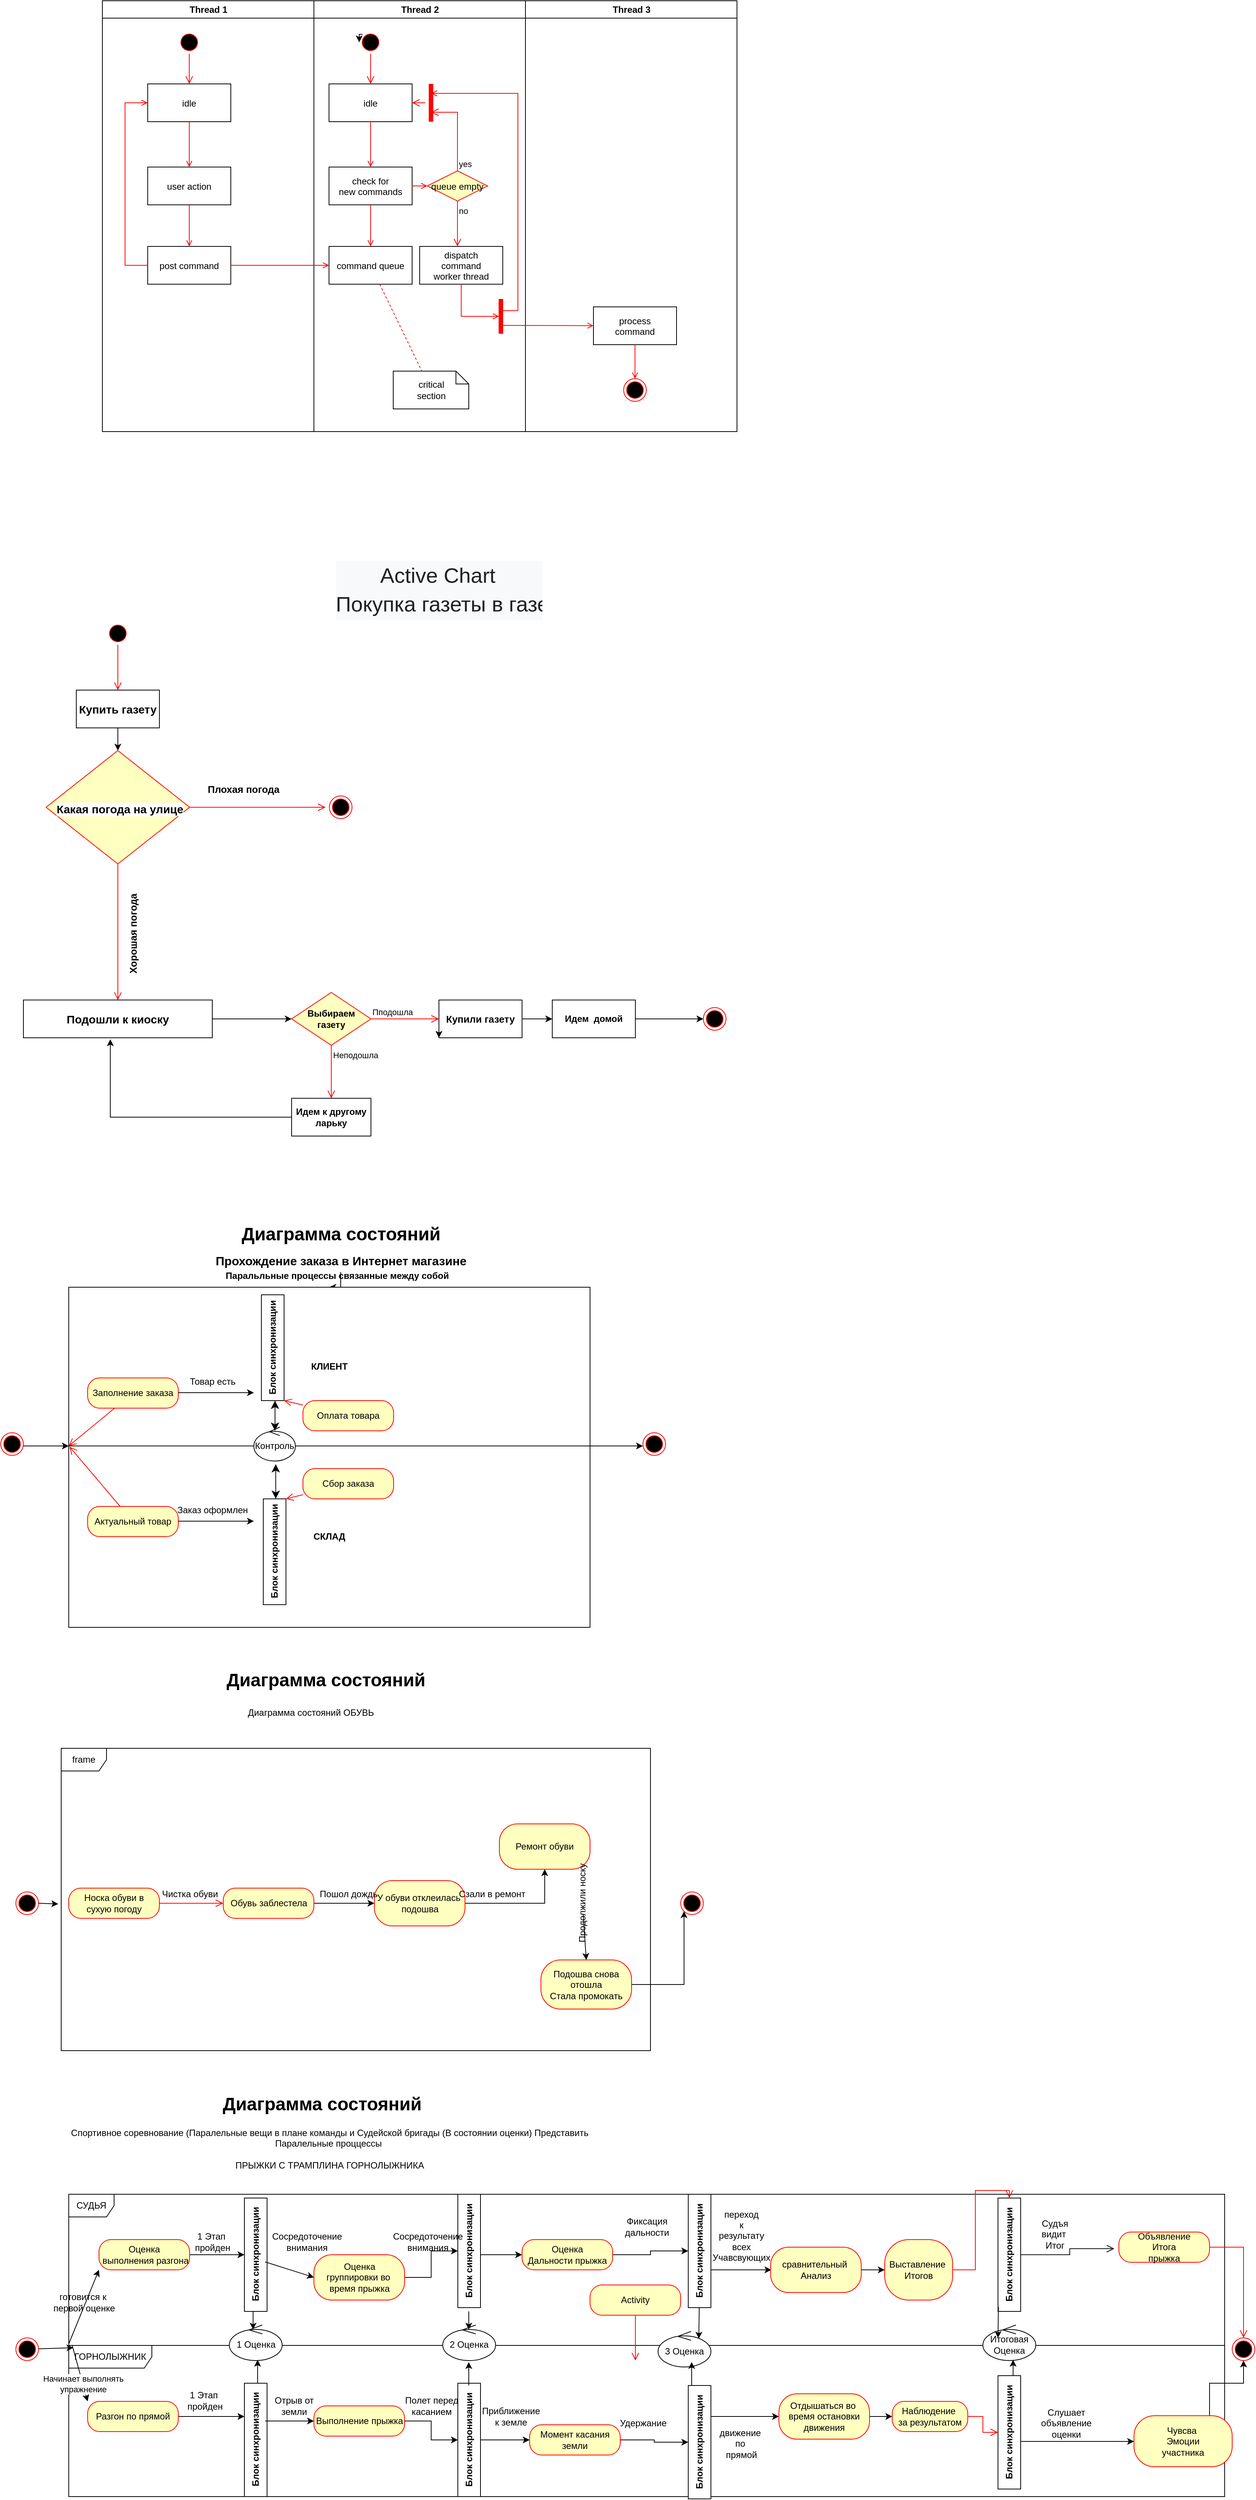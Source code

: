 <mxfile version="21.6.9" type="device">
  <diagram name="Page-1" id="e7e014a7-5840-1c2e-5031-d8a46d1fe8dd">
    <mxGraphModel dx="1434" dy="790" grid="1" gridSize="10" guides="1" tooltips="1" connect="1" arrows="1" fold="1" page="1" pageScale="1" pageWidth="1169" pageHeight="826" background="none" math="0" shadow="0">
      <root>
        <mxCell id="0" />
        <mxCell id="1" parent="0" />
        <mxCell id="2" value="Thread 1" style="swimlane;whiteSpace=wrap" parent="1" vertex="1">
          <mxGeometry x="164.5" y="128" width="280" height="570" as="geometry" />
        </mxCell>
        <mxCell id="5" value="" style="ellipse;shape=startState;fillColor=#000000;strokeColor=#ff0000;" parent="2" vertex="1">
          <mxGeometry x="100" y="40" width="30" height="30" as="geometry" />
        </mxCell>
        <mxCell id="6" value="" style="edgeStyle=elbowEdgeStyle;elbow=horizontal;verticalAlign=bottom;endArrow=open;endSize=8;strokeColor=#FF0000;endFill=1;rounded=0" parent="2" source="5" target="7" edge="1">
          <mxGeometry x="100" y="40" as="geometry">
            <mxPoint x="115" y="110" as="targetPoint" />
          </mxGeometry>
        </mxCell>
        <mxCell id="7" value="idle" style="" parent="2" vertex="1">
          <mxGeometry x="60" y="110" width="110" height="50" as="geometry" />
        </mxCell>
        <mxCell id="8" value="user action" style="" parent="2" vertex="1">
          <mxGeometry x="60" y="220" width="110" height="50" as="geometry" />
        </mxCell>
        <mxCell id="9" value="" style="endArrow=open;strokeColor=#FF0000;endFill=1;rounded=0" parent="2" source="7" target="8" edge="1">
          <mxGeometry relative="1" as="geometry" />
        </mxCell>
        <mxCell id="10" value="post command" style="" parent="2" vertex="1">
          <mxGeometry x="60" y="325" width="110" height="50" as="geometry" />
        </mxCell>
        <mxCell id="11" value="" style="endArrow=open;strokeColor=#FF0000;endFill=1;rounded=0" parent="2" source="8" target="10" edge="1">
          <mxGeometry relative="1" as="geometry" />
        </mxCell>
        <mxCell id="12" value="" style="edgeStyle=elbowEdgeStyle;elbow=horizontal;strokeColor=#FF0000;endArrow=open;endFill=1;rounded=0" parent="2" source="10" target="7" edge="1">
          <mxGeometry width="100" height="100" relative="1" as="geometry">
            <mxPoint x="160" y="290" as="sourcePoint" />
            <mxPoint x="260" y="190" as="targetPoint" />
            <Array as="points">
              <mxPoint x="30" y="250" />
            </Array>
          </mxGeometry>
        </mxCell>
        <mxCell id="3" value="Thread 2" style="swimlane;whiteSpace=wrap" parent="1" vertex="1">
          <mxGeometry x="444.5" y="128" width="280" height="570" as="geometry" />
        </mxCell>
        <mxCell id="13" value="" style="ellipse;shape=startState;fillColor=#000000;strokeColor=#ff0000;" parent="3" vertex="1">
          <mxGeometry x="60" y="40" width="30" height="30" as="geometry" />
        </mxCell>
        <mxCell id="14" value="" style="edgeStyle=elbowEdgeStyle;elbow=horizontal;verticalAlign=bottom;endArrow=open;endSize=8;strokeColor=#FF0000;endFill=1;rounded=0" parent="3" source="13" target="15" edge="1">
          <mxGeometry x="40" y="20" as="geometry">
            <mxPoint x="55" y="90" as="targetPoint" />
          </mxGeometry>
        </mxCell>
        <mxCell id="15" value="idle" style="" parent="3" vertex="1">
          <mxGeometry x="20" y="110" width="110" height="50" as="geometry" />
        </mxCell>
        <mxCell id="16" value="check for &#xa;new commands" style="" parent="3" vertex="1">
          <mxGeometry x="20" y="220" width="110" height="50" as="geometry" />
        </mxCell>
        <mxCell id="17" value="" style="endArrow=open;strokeColor=#FF0000;endFill=1;rounded=0" parent="3" source="15" target="16" edge="1">
          <mxGeometry relative="1" as="geometry" />
        </mxCell>
        <mxCell id="18" value="command queue" style="" parent="3" vertex="1">
          <mxGeometry x="20" y="325" width="110" height="50" as="geometry" />
        </mxCell>
        <mxCell id="19" value="" style="endArrow=open;strokeColor=#FF0000;endFill=1;rounded=0" parent="3" source="16" target="18" edge="1">
          <mxGeometry relative="1" as="geometry" />
        </mxCell>
        <mxCell id="21" value="queue empty" style="rhombus;fillColor=#ffffc0;strokeColor=#ff0000;" parent="3" vertex="1">
          <mxGeometry x="150" y="225" width="80" height="40" as="geometry" />
        </mxCell>
        <mxCell id="22" value="yes" style="edgeStyle=elbowEdgeStyle;elbow=horizontal;align=left;verticalAlign=bottom;endArrow=open;endSize=8;strokeColor=#FF0000;exitX=0.5;exitY=0;endFill=1;rounded=0;entryX=0.75;entryY=0.5;entryPerimeter=0" parent="3" source="21" target="25" edge="1">
          <mxGeometry x="-1" relative="1" as="geometry">
            <mxPoint x="160" y="150" as="targetPoint" />
            <Array as="points">
              <mxPoint x="190" y="180" />
            </Array>
          </mxGeometry>
        </mxCell>
        <mxCell id="23" value="no" style="edgeStyle=elbowEdgeStyle;elbow=horizontal;align=left;verticalAlign=top;endArrow=open;endSize=8;strokeColor=#FF0000;endFill=1;rounded=0" parent="3" source="21" target="30" edge="1">
          <mxGeometry x="-1" relative="1" as="geometry">
            <mxPoint x="190" y="305" as="targetPoint" />
          </mxGeometry>
        </mxCell>
        <mxCell id="24" value="" style="endArrow=open;strokeColor=#FF0000;endFill=1;rounded=0" parent="3" source="16" target="21" edge="1">
          <mxGeometry relative="1" as="geometry" />
        </mxCell>
        <mxCell id="25" value="" style="shape=line;strokeWidth=6;strokeColor=#ff0000;rotation=90" parent="3" vertex="1">
          <mxGeometry x="130" y="127.5" width="50" height="15" as="geometry" />
        </mxCell>
        <mxCell id="26" value="" style="edgeStyle=elbowEdgeStyle;elbow=horizontal;verticalAlign=bottom;endArrow=open;endSize=8;strokeColor=#FF0000;endFill=1;rounded=0" parent="3" source="25" target="15" edge="1">
          <mxGeometry x="130" y="90" as="geometry">
            <mxPoint x="230" y="140" as="targetPoint" />
          </mxGeometry>
        </mxCell>
        <mxCell id="30" value="dispatch&#xa;command&#xa;worker thread" style="" parent="3" vertex="1">
          <mxGeometry x="140" y="325" width="110" height="50" as="geometry" />
        </mxCell>
        <mxCell id="31" value="critical&#xa;section" style="shape=note;whiteSpace=wrap;size=17" parent="3" vertex="1">
          <mxGeometry x="105" y="490" width="100" height="50" as="geometry" />
        </mxCell>
        <mxCell id="32" value="" style="endArrow=none;strokeColor=#FF0000;endFill=0;rounded=0;dashed=1" parent="3" source="18" target="31" edge="1">
          <mxGeometry relative="1" as="geometry" />
        </mxCell>
        <mxCell id="34" value="" style="whiteSpace=wrap;strokeColor=#FF0000;fillColor=#FF0000" parent="3" vertex="1">
          <mxGeometry x="245" y="395" width="5" height="45" as="geometry" />
        </mxCell>
        <mxCell id="41" value="" style="edgeStyle=elbowEdgeStyle;elbow=horizontal;entryX=0;entryY=0.5;strokeColor=#FF0000;endArrow=open;endFill=1;rounded=0" parent="3" source="30" target="34" edge="1">
          <mxGeometry width="100" height="100" relative="1" as="geometry">
            <mxPoint x="60" y="480" as="sourcePoint" />
            <mxPoint x="160" y="380" as="targetPoint" />
            <Array as="points">
              <mxPoint x="195" y="400" />
            </Array>
          </mxGeometry>
        </mxCell>
        <mxCell id="8rR3oontzNPSZFbkgb1i-41" style="edgeStyle=orthogonalEdgeStyle;rounded=0;orthogonalLoop=1;jettySize=auto;html=1;exitX=0;exitY=0;exitDx=0;exitDy=0;entryX=0;entryY=0.5;entryDx=0;entryDy=0;" edge="1" parent="3" source="13" target="13">
          <mxGeometry relative="1" as="geometry" />
        </mxCell>
        <mxCell id="4" value="Thread 3" style="swimlane;whiteSpace=wrap" parent="1" vertex="1">
          <mxGeometry x="724.5" y="128" width="280" height="570" as="geometry" />
        </mxCell>
        <mxCell id="33" value="process&#xa;command" style="" parent="4" vertex="1">
          <mxGeometry x="90" y="405" width="110" height="50" as="geometry" />
        </mxCell>
        <mxCell id="35" value="" style="edgeStyle=elbowEdgeStyle;elbow=horizontal;strokeColor=#FF0000;endArrow=open;endFill=1;rounded=0;entryX=0.25;entryY=0.5;entryPerimeter=0" parent="4" target="25" edge="1">
          <mxGeometry width="100" height="100" relative="1" as="geometry">
            <mxPoint x="-30" y="410" as="sourcePoint" />
            <mxPoint x="-120" y="120" as="targetPoint" />
            <Array as="points">
              <mxPoint x="-10" y="135" />
            </Array>
          </mxGeometry>
        </mxCell>
        <mxCell id="37" value="" style="edgeStyle=none;strokeColor=#FF0000;endArrow=open;endFill=1;rounded=0" parent="4" target="33" edge="1">
          <mxGeometry width="100" height="100" relative="1" as="geometry">
            <mxPoint x="-30" y="429.5" as="sourcePoint" />
            <mxPoint x="90" y="429.5" as="targetPoint" />
          </mxGeometry>
        </mxCell>
        <mxCell id="38" value="" style="ellipse;shape=endState;fillColor=#000000;strokeColor=#ff0000" parent="4" vertex="1">
          <mxGeometry x="130" y="500" width="30" height="30" as="geometry" />
        </mxCell>
        <mxCell id="39" value="" style="endArrow=open;strokeColor=#FF0000;endFill=1;rounded=0" parent="4" source="33" target="38" edge="1">
          <mxGeometry relative="1" as="geometry" />
        </mxCell>
        <mxCell id="20" value="" style="endArrow=open;strokeColor=#FF0000;endFill=1;rounded=0" parent="1" source="10" target="18" edge="1">
          <mxGeometry relative="1" as="geometry" />
        </mxCell>
        <mxCell id="8rR3oontzNPSZFbkgb1i-44" value="&lt;br&gt;&lt;pre style=&quot;unicode-bidi: isolate; font-size: 28px; line-height: 36px; background-color: rgb(248, 249, 250); border: none; padding: 2px 0.14em 2px 0px; position: relative; margin: -2px 0px; resize: none; font-family: inherit; overflow: hidden; width: 270px; overflow-wrap: break-word; color: rgb(32, 33, 36); font-style: normal; font-variant-ligatures: normal; font-variant-caps: normal; font-weight: 400; letter-spacing: normal; orphans: 2; text-indent: 0px; text-transform: none; widows: 2; word-spacing: 0px; -webkit-text-stroke-width: 0px; text-decoration-thickness: initial; text-decoration-style: initial; text-decoration-color: initial;&quot; dir=&quot;ltr&quot; id=&quot;tw-target-text&quot; data-placeholder=&quot;Перевод&quot; class=&quot;tw-data-text tw-text-large tw-ta&quot;&gt;&lt;span lang=&quot;en&quot; class=&quot;Y2IQFc&quot;&gt;Active Chart&lt;/span&gt;&lt;/pre&gt;&lt;pre style=&quot;unicode-bidi: isolate; font-size: 28px; line-height: 36px; background-color: rgb(248, 249, 250); border: none; padding: 2px 0.14em 2px 0px; position: relative; margin: -2px 0px; resize: none; font-family: inherit; overflow: hidden; width: 270px; overflow-wrap: break-word; color: rgb(32, 33, 36); font-style: normal; font-variant-ligatures: normal; font-variant-caps: normal; font-weight: 400; letter-spacing: normal; orphans: 2; text-indent: 0px; text-transform: none; widows: 2; word-spacing: 0px; -webkit-text-stroke-width: 0px; text-decoration-thickness: initial; text-decoration-style: initial; text-decoration-color: initial;&quot; dir=&quot;ltr&quot; id=&quot;tw-target-text&quot; data-placeholder=&quot;Перевод&quot; class=&quot;tw-data-text tw-text-large tw-ta&quot;&gt;&lt;span lang=&quot;en&quot; class=&quot;Y2IQFc&quot;&gt;Покупка газеты в газетном киоске&lt;/span&gt;&lt;/pre&gt;" style="text;align=center;fontStyle=1;verticalAlign=middle;spacingLeft=3;spacingRight=3;strokeColor=none;rotatable=0;points=[[0,0.5],[1,0.5]];portConstraint=eastwest;html=1;" vertex="1" parent="1">
          <mxGeometry x="330" y="870" width="560" height="60" as="geometry" />
        </mxCell>
        <mxCell id="8rR3oontzNPSZFbkgb1i-59" value="" style="edgeStyle=orthogonalEdgeStyle;rounded=0;orthogonalLoop=1;jettySize=auto;html=1;" edge="1" parent="1" source="8rR3oontzNPSZFbkgb1i-49" target="8rR3oontzNPSZFbkgb1i-50">
          <mxGeometry relative="1" as="geometry" />
        </mxCell>
        <mxCell id="8rR3oontzNPSZFbkgb1i-49" value="Купить газету" style="html=1;whiteSpace=wrap;fontStyle=1;fontSize=15;" vertex="1" parent="1">
          <mxGeometry x="130" y="1040" width="110" height="50" as="geometry" />
        </mxCell>
        <mxCell id="8rR3oontzNPSZFbkgb1i-50" value="" style="rhombus;whiteSpace=wrap;html=1;fontColor=#000000;fillColor=#ffffc0;strokeColor=#ff0000;" vertex="1" parent="1">
          <mxGeometry x="90" y="1120" width="190" height="150" as="geometry" />
        </mxCell>
        <mxCell id="8rR3oontzNPSZFbkgb1i-51" value="Плохая погода" style="html=1;align=left;verticalAlign=bottom;endArrow=open;endSize=8;strokeColor=#ff0000;rounded=0;fontStyle=1;fontSize=13;" edge="1" source="8rR3oontzNPSZFbkgb1i-50" parent="1">
          <mxGeometry x="-0.754" y="13" relative="1" as="geometry">
            <mxPoint x="460" y="1195" as="targetPoint" />
            <mxPoint as="offset" />
          </mxGeometry>
        </mxCell>
        <mxCell id="8rR3oontzNPSZFbkgb1i-52" value="Хорошая погода" style="html=1;align=left;verticalAlign=top;endArrow=open;endSize=8;strokeColor=#ff0000;rounded=0;horizontal=0;fontStyle=1;fontSize=13;entryX=0.5;entryY=0;entryDx=0;entryDy=0;" edge="1" source="8rR3oontzNPSZFbkgb1i-50" parent="1" target="8rR3oontzNPSZFbkgb1i-62">
          <mxGeometry x="0.535" y="11" relative="1" as="geometry">
            <mxPoint x="190" y="1440" as="targetPoint" />
            <mxPoint as="offset" />
          </mxGeometry>
        </mxCell>
        <mxCell id="8rR3oontzNPSZFbkgb1i-53" value="Какая погода на улице" style="edgeLabel;html=1;align=left;verticalAlign=middle;resizable=0;points=[];fontStyle=1;fontSize=15;" vertex="1" connectable="0" parent="8rR3oontzNPSZFbkgb1i-52">
          <mxGeometry x="-1" y="-24" relative="1" as="geometry">
            <mxPoint x="-59" y="-73" as="offset" />
          </mxGeometry>
        </mxCell>
        <mxCell id="8rR3oontzNPSZFbkgb1i-57" value="" style="ellipse;html=1;shape=startState;fillColor=#000000;strokeColor=#ff0000;" vertex="1" parent="1">
          <mxGeometry x="170" y="950" width="30" height="30" as="geometry" />
        </mxCell>
        <mxCell id="8rR3oontzNPSZFbkgb1i-58" value="" style="edgeStyle=orthogonalEdgeStyle;html=1;verticalAlign=bottom;endArrow=open;endSize=8;strokeColor=#ff0000;rounded=0;" edge="1" source="8rR3oontzNPSZFbkgb1i-57" parent="1">
          <mxGeometry relative="1" as="geometry">
            <mxPoint x="185" y="1040" as="targetPoint" />
          </mxGeometry>
        </mxCell>
        <mxCell id="8rR3oontzNPSZFbkgb1i-61" value="" style="ellipse;html=1;shape=endState;fillColor=#000000;strokeColor=#ff0000;" vertex="1" parent="1">
          <mxGeometry x="465" y="1180" width="30" height="30" as="geometry" />
        </mxCell>
        <mxCell id="8rR3oontzNPSZFbkgb1i-66" value="" style="rounded=0;orthogonalLoop=1;jettySize=auto;html=1;" edge="1" parent="1" source="8rR3oontzNPSZFbkgb1i-62" target="8rR3oontzNPSZFbkgb1i-63">
          <mxGeometry relative="1" as="geometry" />
        </mxCell>
        <mxCell id="8rR3oontzNPSZFbkgb1i-62" value="Подошли к киоску" style="html=1;whiteSpace=wrap;fontStyle=1;fontSize=15;" vertex="1" parent="1">
          <mxGeometry x="60" y="1450" width="250" height="50" as="geometry" />
        </mxCell>
        <mxCell id="8rR3oontzNPSZFbkgb1i-63" value="Выбираем газету" style="rhombus;whiteSpace=wrap;html=1;fontColor=#000000;fillColor=#ffffc0;strokeColor=#ff0000;fontStyle=1" vertex="1" parent="1">
          <mxGeometry x="415" y="1440" width="105" height="70" as="geometry" />
        </mxCell>
        <mxCell id="8rR3oontzNPSZFbkgb1i-64" value="Пподошла" style="html=1;align=left;verticalAlign=bottom;endArrow=open;endSize=8;strokeColor=#ff0000;rounded=0;entryX=0;entryY=0.5;entryDx=0;entryDy=0;" edge="1" source="8rR3oontzNPSZFbkgb1i-63" parent="1" target="8rR3oontzNPSZFbkgb1i-68">
          <mxGeometry x="-1" relative="1" as="geometry">
            <mxPoint x="595" y="1480" as="targetPoint" />
          </mxGeometry>
        </mxCell>
        <mxCell id="8rR3oontzNPSZFbkgb1i-65" value="Неподошла" style="html=1;align=left;verticalAlign=top;endArrow=open;endSize=8;strokeColor=#ff0000;rounded=0;entryX=0.5;entryY=0;entryDx=0;entryDy=0;" edge="1" source="8rR3oontzNPSZFbkgb1i-63" parent="1" target="8rR3oontzNPSZFbkgb1i-67">
          <mxGeometry x="-1" relative="1" as="geometry">
            <mxPoint x="455" y="1560" as="targetPoint" />
          </mxGeometry>
        </mxCell>
        <mxCell id="8rR3oontzNPSZFbkgb1i-76" style="edgeStyle=orthogonalEdgeStyle;rounded=0;orthogonalLoop=1;jettySize=auto;html=1;entryX=0.46;entryY=1.04;entryDx=0;entryDy=0;entryPerimeter=0;" edge="1" parent="1" source="8rR3oontzNPSZFbkgb1i-67" target="8rR3oontzNPSZFbkgb1i-62">
          <mxGeometry relative="1" as="geometry" />
        </mxCell>
        <mxCell id="8rR3oontzNPSZFbkgb1i-67" value="Идем к другому ларьку" style="html=1;whiteSpace=wrap;fontStyle=1" vertex="1" parent="1">
          <mxGeometry x="415" y="1580" width="105" height="50" as="geometry" />
        </mxCell>
        <mxCell id="8rR3oontzNPSZFbkgb1i-72" style="edgeStyle=orthogonalEdgeStyle;rounded=0;orthogonalLoop=1;jettySize=auto;html=1;entryX=0;entryY=0.5;entryDx=0;entryDy=0;" edge="1" parent="1" source="8rR3oontzNPSZFbkgb1i-68" target="8rR3oontzNPSZFbkgb1i-71">
          <mxGeometry relative="1" as="geometry" />
        </mxCell>
        <mxCell id="8rR3oontzNPSZFbkgb1i-68" value="Купили газету" style="html=1;whiteSpace=wrap;fontStyle=1;fontSize=13;" vertex="1" parent="1">
          <mxGeometry x="610" y="1450" width="110" height="50" as="geometry" />
        </mxCell>
        <mxCell id="8rR3oontzNPSZFbkgb1i-70" style="edgeStyle=orthogonalEdgeStyle;rounded=0;orthogonalLoop=1;jettySize=auto;html=1;exitX=0;exitY=0.75;exitDx=0;exitDy=0;entryX=0;entryY=1;entryDx=0;entryDy=0;" edge="1" parent="1" source="8rR3oontzNPSZFbkgb1i-68" target="8rR3oontzNPSZFbkgb1i-68">
          <mxGeometry relative="1" as="geometry" />
        </mxCell>
        <mxCell id="8rR3oontzNPSZFbkgb1i-74" style="edgeStyle=orthogonalEdgeStyle;rounded=0;orthogonalLoop=1;jettySize=auto;html=1;entryX=0;entryY=0.5;entryDx=0;entryDy=0;" edge="1" parent="1" source="8rR3oontzNPSZFbkgb1i-71" target="8rR3oontzNPSZFbkgb1i-73">
          <mxGeometry relative="1" as="geometry" />
        </mxCell>
        <mxCell id="8rR3oontzNPSZFbkgb1i-71" value="Идем&amp;nbsp; домой" style="html=1;whiteSpace=wrap;fontStyle=1" vertex="1" parent="1">
          <mxGeometry x="760" y="1450" width="110" height="50" as="geometry" />
        </mxCell>
        <mxCell id="8rR3oontzNPSZFbkgb1i-73" value="" style="ellipse;html=1;shape=endState;fillColor=#000000;strokeColor=#ff0000;" vertex="1" parent="1">
          <mxGeometry x="960" y="1460" width="30" height="30" as="geometry" />
        </mxCell>
        <mxCell id="8rR3oontzNPSZFbkgb1i-75" value="Диаграмма состояний" style="text;html=1;align=center;verticalAlign=middle;resizable=0;points=[];autosize=1;strokeColor=none;fillColor=none;fontStyle=1;fontSize=24;" vertex="1" parent="1">
          <mxGeometry x="335" y="1740" width="290" height="40" as="geometry" />
        </mxCell>
        <mxCell id="8rR3oontzNPSZFbkgb1i-114" value="" style="edgeStyle=orthogonalEdgeStyle;rounded=0;orthogonalLoop=1;jettySize=auto;html=1;" edge="1" parent="1" source="8rR3oontzNPSZFbkgb1i-77" target="8rR3oontzNPSZFbkgb1i-87">
          <mxGeometry relative="1" as="geometry" />
        </mxCell>
        <mxCell id="8rR3oontzNPSZFbkgb1i-77" value="&lt;font style=&quot;font-size: 16px;&quot;&gt;Прохождение заказа в Интернет магазине&lt;/font&gt;" style="text;html=1;align=center;verticalAlign=middle;resizable=0;points=[];autosize=1;strokeColor=none;fillColor=none;fontStyle=1;fontSize=14;" vertex="1" parent="1">
          <mxGeometry x="300" y="1780" width="360" height="30" as="geometry" />
        </mxCell>
        <mxCell id="8rR3oontzNPSZFbkgb1i-87" value="КЛИЕНТ" style="html=1;whiteSpace=wrap;fontStyle=1" vertex="1" parent="1">
          <mxGeometry x="120" y="1830" width="690" height="210" as="geometry" />
        </mxCell>
        <mxCell id="8rR3oontzNPSZFbkgb1i-88" value="СКЛАД" style="html=1;whiteSpace=wrap;fontStyle=1" vertex="1" parent="1">
          <mxGeometry x="120" y="2040" width="690" height="240" as="geometry" />
        </mxCell>
        <mxCell id="8rR3oontzNPSZFbkgb1i-89" value="" style="ellipse;html=1;shape=endState;fillColor=#000000;strokeColor=#ff0000;" vertex="1" parent="1">
          <mxGeometry x="30" y="2022.5" width="30" height="30" as="geometry" />
        </mxCell>
        <mxCell id="8rR3oontzNPSZFbkgb1i-90" value="" style="ellipse;html=1;shape=endState;fillColor=#000000;strokeColor=#ff0000;" vertex="1" parent="1">
          <mxGeometry x="880" y="2022.5" width="30" height="30" as="geometry" />
        </mxCell>
        <mxCell id="8rR3oontzNPSZFbkgb1i-92" value="Заполнение заказа" style="rounded=1;whiteSpace=wrap;html=1;arcSize=40;fontColor=#000000;fillColor=#ffffc0;strokeColor=#ff0000;" vertex="1" parent="1">
          <mxGeometry x="145" y="1950" width="120" height="40" as="geometry" />
        </mxCell>
        <mxCell id="8rR3oontzNPSZFbkgb1i-93" value="" style="html=1;verticalAlign=bottom;endArrow=open;endSize=8;strokeColor=#ff0000;rounded=0;entryX=0;entryY=0;entryDx=0;entryDy=0;" edge="1" source="8rR3oontzNPSZFbkgb1i-92" parent="1" target="8rR3oontzNPSZFbkgb1i-88">
          <mxGeometry relative="1" as="geometry">
            <mxPoint x="205" y="2050" as="targetPoint" />
          </mxGeometry>
        </mxCell>
        <mxCell id="8rR3oontzNPSZFbkgb1i-96" value="Актуальный товар" style="rounded=1;whiteSpace=wrap;html=1;arcSize=40;fontColor=#000000;fillColor=#ffffc0;strokeColor=#ff0000;" vertex="1" parent="1">
          <mxGeometry x="145" y="2120" width="120" height="40" as="geometry" />
        </mxCell>
        <mxCell id="8rR3oontzNPSZFbkgb1i-97" value="" style="html=1;verticalAlign=bottom;endArrow=open;endSize=8;strokeColor=#ff0000;rounded=0;entryX=0.157;entryY=0.033;entryDx=0;entryDy=0;entryPerimeter=0;" edge="1" source="8rR3oontzNPSZFbkgb1i-96" parent="1">
          <mxGeometry relative="1" as="geometry">
            <mxPoint x="120.99" y="2040.99" as="targetPoint" />
          </mxGeometry>
        </mxCell>
        <mxCell id="8rR3oontzNPSZFbkgb1i-99" value="" style="edgeStyle=none;orthogonalLoop=1;jettySize=auto;html=1;rounded=0;" edge="1" parent="1">
          <mxGeometry width="100" relative="1" as="geometry">
            <mxPoint x="265" y="1969.5" as="sourcePoint" />
            <mxPoint x="365" y="1969.5" as="targetPoint" />
            <Array as="points" />
          </mxGeometry>
        </mxCell>
        <mxCell id="8rR3oontzNPSZFbkgb1i-100" value="" style="edgeStyle=none;orthogonalLoop=1;jettySize=auto;html=1;rounded=0;" edge="1" parent="1">
          <mxGeometry width="100" relative="1" as="geometry">
            <mxPoint x="265" y="2139.5" as="sourcePoint" />
            <mxPoint x="365" y="2139.5" as="targetPoint" />
            <Array as="points" />
          </mxGeometry>
        </mxCell>
        <mxCell id="8rR3oontzNPSZFbkgb1i-101" value="Блок синхронизации" style="html=1;points=[];perimeter=orthogonalPerimeter;outlineConnect=0;targetShapes=umlLifeline;portConstraint=eastwest;newEdgeStyle={&quot;edgeStyle&quot;:&quot;elbowEdgeStyle&quot;,&quot;elbow&quot;:&quot;vertical&quot;,&quot;curved&quot;:0,&quot;rounded&quot;:0};fontStyle=1;horizontal=0;" vertex="1" parent="1">
          <mxGeometry x="375" y="1840" width="30" height="140" as="geometry" />
        </mxCell>
        <mxCell id="8rR3oontzNPSZFbkgb1i-104" value="Блок синхронизации" style="html=1;points=[];perimeter=orthogonalPerimeter;outlineConnect=0;targetShapes=umlLifeline;portConstraint=eastwest;newEdgeStyle={&quot;edgeStyle&quot;:&quot;elbowEdgeStyle&quot;,&quot;elbow&quot;:&quot;vertical&quot;,&quot;curved&quot;:0,&quot;rounded&quot;:0};fontStyle=1;horizontal=0;" vertex="1" parent="1">
          <mxGeometry x="377.5" y="2110" width="30" height="140" as="geometry" />
        </mxCell>
        <mxCell id="8rR3oontzNPSZFbkgb1i-105" value="Оплата товара" style="rounded=1;whiteSpace=wrap;html=1;arcSize=40;fontColor=#000000;fillColor=#ffffc0;strokeColor=#ff0000;" vertex="1" parent="1">
          <mxGeometry x="430" y="1980" width="120" height="40" as="geometry" />
        </mxCell>
        <mxCell id="8rR3oontzNPSZFbkgb1i-106" value="" style="html=1;verticalAlign=bottom;endArrow=open;endSize=8;strokeColor=#ff0000;rounded=0;" edge="1" source="8rR3oontzNPSZFbkgb1i-105" parent="1" target="8rR3oontzNPSZFbkgb1i-101">
          <mxGeometry relative="1" as="geometry">
            <mxPoint x="490" y="2080" as="targetPoint" />
          </mxGeometry>
        </mxCell>
        <mxCell id="8rR3oontzNPSZFbkgb1i-107" value="Сбор заказа" style="rounded=1;whiteSpace=wrap;html=1;arcSize=40;fontColor=#000000;fillColor=#ffffc0;strokeColor=#ff0000;" vertex="1" parent="1">
          <mxGeometry x="430" y="2070" width="120" height="40" as="geometry" />
        </mxCell>
        <mxCell id="8rR3oontzNPSZFbkgb1i-108" value="" style="html=1;verticalAlign=bottom;endArrow=open;endSize=8;strokeColor=#ff0000;rounded=0;" edge="1" source="8rR3oontzNPSZFbkgb1i-107" parent="1" target="8rR3oontzNPSZFbkgb1i-104">
          <mxGeometry relative="1" as="geometry">
            <mxPoint x="490" y="2170" as="targetPoint" />
          </mxGeometry>
        </mxCell>
        <mxCell id="8rR3oontzNPSZFbkgb1i-109" value="Контроль" style="ellipse;shape=umlControl;whiteSpace=wrap;html=1;" vertex="1" parent="1">
          <mxGeometry x="365" y="2015" width="55" height="45" as="geometry" />
        </mxCell>
        <mxCell id="8rR3oontzNPSZFbkgb1i-111" value="" style="edgeStyle=none;orthogonalLoop=1;jettySize=auto;html=1;endArrow=classic;startArrow=classic;endSize=8;startSize=8;rounded=0;exitX=0.509;exitY=0.111;exitDx=0;exitDy=0;exitPerimeter=0;" edge="1" parent="1" source="8rR3oontzNPSZFbkgb1i-109" target="8rR3oontzNPSZFbkgb1i-101">
          <mxGeometry width="100" relative="1" as="geometry">
            <mxPoint x="330" y="1999.5" as="sourcePoint" />
            <mxPoint x="430" y="1999.5" as="targetPoint" />
            <Array as="points" />
          </mxGeometry>
        </mxCell>
        <mxCell id="8rR3oontzNPSZFbkgb1i-112" value="" style="orthogonalLoop=1;jettySize=auto;html=1;endArrow=classic;startArrow=classic;endSize=8;startSize=8;rounded=0;entryX=0.527;entryY=1.089;entryDx=0;entryDy=0;entryPerimeter=0;" edge="1" parent="1" source="8rR3oontzNPSZFbkgb1i-104" target="8rR3oontzNPSZFbkgb1i-109">
          <mxGeometry width="100" relative="1" as="geometry">
            <mxPoint x="403" y="2030" as="sourcePoint" />
            <mxPoint x="403" y="1990" as="targetPoint" />
          </mxGeometry>
        </mxCell>
        <mxCell id="8rR3oontzNPSZFbkgb1i-115" value="&lt;b&gt;Паральльные процессы связанные между собой&lt;/b&gt;" style="text;html=1;align=center;verticalAlign=middle;resizable=0;points=[];autosize=1;strokeColor=none;fillColor=none;" vertex="1" parent="1">
          <mxGeometry x="315" y="1800" width="320" height="30" as="geometry" />
        </mxCell>
        <mxCell id="8rR3oontzNPSZFbkgb1i-116" value="" style="edgeStyle=none;orthogonalLoop=1;jettySize=auto;html=1;rounded=0;" edge="1" parent="1">
          <mxGeometry width="100" relative="1" as="geometry">
            <mxPoint x="60" y="2040" as="sourcePoint" />
            <mxPoint x="120" y="2040" as="targetPoint" />
            <Array as="points" />
          </mxGeometry>
        </mxCell>
        <mxCell id="8rR3oontzNPSZFbkgb1i-117" value="" style="edgeStyle=none;orthogonalLoop=1;jettySize=auto;html=1;rounded=0;" edge="1" parent="1">
          <mxGeometry width="100" relative="1" as="geometry">
            <mxPoint x="785" y="2040" as="sourcePoint" />
            <mxPoint x="880" y="2040" as="targetPoint" />
            <Array as="points" />
          </mxGeometry>
        </mxCell>
        <mxCell id="8rR3oontzNPSZFbkgb1i-118" value="Товар есть" style="text;html=1;align=center;verticalAlign=middle;resizable=0;points=[];autosize=1;strokeColor=none;fillColor=none;" vertex="1" parent="1">
          <mxGeometry x="270" y="1940" width="80" height="30" as="geometry" />
        </mxCell>
        <mxCell id="8rR3oontzNPSZFbkgb1i-119" value="Заказ оформлен" style="text;html=1;align=center;verticalAlign=middle;resizable=0;points=[];autosize=1;strokeColor=none;fillColor=none;" vertex="1" parent="1">
          <mxGeometry x="250" y="2110" width="120" height="30" as="geometry" />
        </mxCell>
        <mxCell id="8rR3oontzNPSZFbkgb1i-121" value="Диаграмма состояний" style="text;html=1;align=center;verticalAlign=middle;resizable=0;points=[];autosize=1;strokeColor=none;fillColor=none;fontStyle=1;fontSize=24;" vertex="1" parent="1">
          <mxGeometry x="310" y="2891" width="290" height="40" as="geometry" />
        </mxCell>
        <mxCell id="8rR3oontzNPSZFbkgb1i-129" value="frame" style="shape=umlFrame;whiteSpace=wrap;html=1;pointerEvents=0;" vertex="1" parent="1">
          <mxGeometry x="110" y="2440" width="780" height="400" as="geometry" />
        </mxCell>
        <mxCell id="8rR3oontzNPSZFbkgb1i-130" value="Спортивное соревнование (Паралельные вещи в плане команды и Судейской бригады (В состоянии оценки) Представить&lt;br&gt;Паралельные проццессы&amp;nbsp;&lt;br&gt;&lt;br&gt;ПРЫЖКИ С ТРАМПЛИНА ГОРНОЛЫЖНИКА" style="text;html=1;align=center;verticalAlign=middle;resizable=0;points=[];autosize=1;strokeColor=none;fillColor=none;" vertex="1" parent="1">
          <mxGeometry x="110" y="2935" width="710" height="70" as="geometry" />
        </mxCell>
        <mxCell id="8rR3oontzNPSZFbkgb1i-131" value="Диаграмма состояний" style="text;html=1;align=center;verticalAlign=middle;resizable=0;points=[];autosize=1;strokeColor=none;fillColor=none;fontStyle=1;fontSize=24;" vertex="1" parent="1">
          <mxGeometry x="315" y="2330" width="290" height="40" as="geometry" />
        </mxCell>
        <mxCell id="8rR3oontzNPSZFbkgb1i-132" value="Диаграмма состояний ОБУВЬ" style="text;html=1;align=center;verticalAlign=middle;resizable=0;points=[];autosize=1;strokeColor=none;fillColor=none;" vertex="1" parent="1">
          <mxGeometry x="345" y="2378" width="190" height="30" as="geometry" />
        </mxCell>
        <mxCell id="8rR3oontzNPSZFbkgb1i-133" value="" style="ellipse;html=1;shape=endState;fillColor=#000000;strokeColor=#ff0000;" vertex="1" parent="1">
          <mxGeometry x="50" y="2630" width="30" height="30" as="geometry" />
        </mxCell>
        <mxCell id="8rR3oontzNPSZFbkgb1i-134" value="" style="ellipse;html=1;shape=endState;fillColor=#000000;strokeColor=#ff0000;" vertex="1" parent="1">
          <mxGeometry x="930" y="2630" width="30" height="30" as="geometry" />
        </mxCell>
        <mxCell id="8rR3oontzNPSZFbkgb1i-135" value="" style="orthogonalLoop=1;jettySize=auto;html=1;rounded=0;exitX=1;exitY=0.5;exitDx=0;exitDy=0;entryX=-0.005;entryY=0.515;entryDx=0;entryDy=0;entryPerimeter=0;" edge="1" parent="1" source="8rR3oontzNPSZFbkgb1i-133" target="8rR3oontzNPSZFbkgb1i-129">
          <mxGeometry width="100" relative="1" as="geometry">
            <mxPoint x="40" y="2700" as="sourcePoint" />
            <mxPoint x="140" y="2700" as="targetPoint" />
          </mxGeometry>
        </mxCell>
        <mxCell id="8rR3oontzNPSZFbkgb1i-142" value="" style="edgeStyle=orthogonalEdgeStyle;rounded=0;orthogonalLoop=1;jettySize=auto;html=1;" edge="1" parent="1" source="8rR3oontzNPSZFbkgb1i-136" target="8rR3oontzNPSZFbkgb1i-141">
          <mxGeometry relative="1" as="geometry" />
        </mxCell>
        <mxCell id="8rR3oontzNPSZFbkgb1i-136" value="Обувь заблестела" style="rounded=1;whiteSpace=wrap;html=1;arcSize=40;fontColor=#000000;fillColor=#ffffc0;strokeColor=#ff0000;" vertex="1" parent="1">
          <mxGeometry x="324.5" y="2625" width="120" height="40" as="geometry" />
        </mxCell>
        <mxCell id="8rR3oontzNPSZFbkgb1i-138" value="Носка обуви в&lt;br&gt;сухую погоду" style="rounded=1;whiteSpace=wrap;html=1;arcSize=40;fontColor=#000000;fillColor=#ffffc0;strokeColor=#ff0000;" vertex="1" parent="1">
          <mxGeometry x="120" y="2625" width="120" height="40" as="geometry" />
        </mxCell>
        <mxCell id="8rR3oontzNPSZFbkgb1i-139" value="" style="edgeStyle=orthogonalEdgeStyle;html=1;verticalAlign=bottom;endArrow=open;endSize=8;strokeColor=#ff0000;rounded=0;exitX=1;exitY=0.5;exitDx=0;exitDy=0;entryX=0;entryY=0.5;entryDx=0;entryDy=0;" edge="1" source="8rR3oontzNPSZFbkgb1i-138" parent="1" target="8rR3oontzNPSZFbkgb1i-136">
          <mxGeometry relative="1" as="geometry">
            <mxPoint x="180" y="2725" as="targetPoint" />
          </mxGeometry>
        </mxCell>
        <mxCell id="8rR3oontzNPSZFbkgb1i-140" value="Чистка обуви" style="text;html=1;align=center;verticalAlign=middle;resizable=0;points=[];autosize=1;strokeColor=none;fillColor=none;" vertex="1" parent="1">
          <mxGeometry x="230" y="2618" width="100" height="30" as="geometry" />
        </mxCell>
        <mxCell id="8rR3oontzNPSZFbkgb1i-144" value="" style="edgeStyle=orthogonalEdgeStyle;rounded=0;orthogonalLoop=1;jettySize=auto;html=1;" edge="1" parent="1" source="8rR3oontzNPSZFbkgb1i-141" target="8rR3oontzNPSZFbkgb1i-143">
          <mxGeometry relative="1" as="geometry" />
        </mxCell>
        <mxCell id="8rR3oontzNPSZFbkgb1i-141" value="У обуви отклеилась&amp;nbsp;&lt;br&gt;подошва" style="whiteSpace=wrap;html=1;fillColor=#ffffc0;strokeColor=#ff0000;fontColor=#000000;rounded=1;arcSize=40;" vertex="1" parent="1">
          <mxGeometry x="524.5" y="2615" width="120" height="60" as="geometry" />
        </mxCell>
        <mxCell id="8rR3oontzNPSZFbkgb1i-143" value="Ремонт обуви" style="whiteSpace=wrap;html=1;fillColor=#ffffc0;strokeColor=#ff0000;fontColor=#000000;rounded=1;arcSize=40;" vertex="1" parent="1">
          <mxGeometry x="690" y="2540" width="120" height="60" as="geometry" />
        </mxCell>
        <mxCell id="8rR3oontzNPSZFbkgb1i-145" value="Сзали в ремонт" style="text;html=1;align=center;verticalAlign=middle;resizable=0;points=[];autosize=1;strokeColor=none;fillColor=none;" vertex="1" parent="1">
          <mxGeometry x="625" y="2618" width="110" height="30" as="geometry" />
        </mxCell>
        <mxCell id="8rR3oontzNPSZFbkgb1i-146" value="Пошол дождь" style="text;html=1;align=center;verticalAlign=middle;resizable=0;points=[];autosize=1;strokeColor=none;fillColor=none;" vertex="1" parent="1">
          <mxGeometry x="440" y="2618" width="100" height="30" as="geometry" />
        </mxCell>
        <mxCell id="8rR3oontzNPSZFbkgb1i-153" style="edgeStyle=orthogonalEdgeStyle;rounded=0;orthogonalLoop=1;jettySize=auto;html=1;entryX=0;entryY=1;entryDx=0;entryDy=0;" edge="1" parent="1" source="8rR3oontzNPSZFbkgb1i-148" target="8rR3oontzNPSZFbkgb1i-134">
          <mxGeometry relative="1" as="geometry" />
        </mxCell>
        <mxCell id="8rR3oontzNPSZFbkgb1i-148" value="Подошва снова&lt;br&gt;отошла&lt;br&gt;Стала промокать" style="rounded=1;whiteSpace=wrap;html=1;arcSize=40;fontColor=#000000;fillColor=#ffffc0;strokeColor=#ff0000;" vertex="1" parent="1">
          <mxGeometry x="745" y="2720" width="120" height="65" as="geometry" />
        </mxCell>
        <mxCell id="8rR3oontzNPSZFbkgb1i-158" style="rounded=0;orthogonalLoop=1;jettySize=auto;html=1;entryX=0.5;entryY=0;entryDx=0;entryDy=0;" edge="1" parent="1" source="8rR3oontzNPSZFbkgb1i-154" target="8rR3oontzNPSZFbkgb1i-148">
          <mxGeometry relative="1" as="geometry" />
        </mxCell>
        <mxCell id="8rR3oontzNPSZFbkgb1i-154" value="Продолжили носку" style="text;html=1;align=center;verticalAlign=middle;resizable=0;points=[];autosize=1;strokeColor=none;fillColor=none;horizontal=0;" vertex="1" parent="1">
          <mxGeometry x="735" y="2630" width="130" height="30" as="geometry" />
        </mxCell>
        <mxCell id="8rR3oontzNPSZFbkgb1i-159" value="СУДЬЯ" style="shape=umlFrame;whiteSpace=wrap;html=1;pointerEvents=0;" vertex="1" parent="1">
          <mxGeometry x="120" y="3030" width="1530" height="200" as="geometry" />
        </mxCell>
        <mxCell id="8rR3oontzNPSZFbkgb1i-160" value="ГОРНОЛЫЖНИК" style="shape=umlFrame;whiteSpace=wrap;html=1;pointerEvents=0;width=110;height=30;" vertex="1" parent="1">
          <mxGeometry x="120" y="3230" width="1530" height="200" as="geometry" />
        </mxCell>
        <mxCell id="8rR3oontzNPSZFbkgb1i-163" style="rounded=0;orthogonalLoop=1;jettySize=auto;html=1;entryX=0.004;entryY=0.015;entryDx=0;entryDy=0;entryPerimeter=0;" edge="1" parent="1" source="8rR3oontzNPSZFbkgb1i-161" target="8rR3oontzNPSZFbkgb1i-160">
          <mxGeometry relative="1" as="geometry" />
        </mxCell>
        <mxCell id="8rR3oontzNPSZFbkgb1i-161" value="" style="ellipse;html=1;shape=endState;fillColor=#000000;strokeColor=#ff0000;" vertex="1" parent="1">
          <mxGeometry x="50" y="3220" width="30" height="30" as="geometry" />
        </mxCell>
        <mxCell id="8rR3oontzNPSZFbkgb1i-162" value="" style="ellipse;html=1;shape=endState;fillColor=#000000;strokeColor=#ff0000;" vertex="1" parent="1">
          <mxGeometry x="1660" y="3220" width="30" height="30" as="geometry" />
        </mxCell>
        <mxCell id="8rR3oontzNPSZFbkgb1i-179" style="rounded=0;orthogonalLoop=1;jettySize=auto;html=1;" edge="1" parent="1" source="8rR3oontzNPSZFbkgb1i-164" target="8rR3oontzNPSZFbkgb1i-176">
          <mxGeometry relative="1" as="geometry" />
        </mxCell>
        <mxCell id="8rR3oontzNPSZFbkgb1i-164" value="Разгон по прямой" style="rounded=1;whiteSpace=wrap;html=1;arcSize=40;fontColor=#000000;fillColor=#ffffc0;strokeColor=#ff0000;" vertex="1" parent="1">
          <mxGeometry x="145" y="3304" width="120" height="40" as="geometry" />
        </mxCell>
        <mxCell id="8rR3oontzNPSZFbkgb1i-180" value="" style="rounded=0;orthogonalLoop=1;jettySize=auto;html=1;" edge="1" parent="1" source="8rR3oontzNPSZFbkgb1i-166" target="8rR3oontzNPSZFbkgb1i-174">
          <mxGeometry relative="1" as="geometry" />
        </mxCell>
        <mxCell id="8rR3oontzNPSZFbkgb1i-166" value="Оценка&lt;br&gt;&amp;nbsp;выполнения разгона" style="rounded=1;whiteSpace=wrap;html=1;arcSize=40;fontColor=#000000;fillColor=#ffffc0;strokeColor=#ff0000;" vertex="1" parent="1">
          <mxGeometry x="160" y="3090" width="120" height="40" as="geometry" />
        </mxCell>
        <mxCell id="8rR3oontzNPSZFbkgb1i-168" value="" style="edgeStyle=none;orthogonalLoop=1;jettySize=auto;html=1;rounded=0;exitX=0;exitY=-0.01;exitDx=0;exitDy=0;exitPerimeter=0;entryX=0;entryY=1;entryDx=0;entryDy=0;" edge="1" parent="1" source="8rR3oontzNPSZFbkgb1i-160" target="8rR3oontzNPSZFbkgb1i-166">
          <mxGeometry width="100" relative="1" as="geometry">
            <mxPoint x="290" y="3160" as="sourcePoint" />
            <mxPoint x="390" y="3160" as="targetPoint" />
            <Array as="points" />
          </mxGeometry>
        </mxCell>
        <mxCell id="8rR3oontzNPSZFbkgb1i-169" value="" style="edgeStyle=none;orthogonalLoop=1;jettySize=auto;html=1;rounded=0;exitX=0.003;exitY=1;exitDx=0;exitDy=0;exitPerimeter=0;entryX=0;entryY=0;entryDx=0;entryDy=0;" edge="1" parent="1" source="8rR3oontzNPSZFbkgb1i-159" target="8rR3oontzNPSZFbkgb1i-164">
          <mxGeometry width="100" relative="1" as="geometry">
            <mxPoint x="130" y="3238" as="sourcePoint" />
            <mxPoint x="170" y="3140" as="targetPoint" />
            <Array as="points" />
          </mxGeometry>
        </mxCell>
        <mxCell id="8rR3oontzNPSZFbkgb1i-173" value="Начинает выполнять&lt;br&gt;упражнение" style="edgeLabel;html=1;align=center;verticalAlign=middle;resizable=0;points=[];" vertex="1" connectable="0" parent="8rR3oontzNPSZFbkgb1i-169">
          <mxGeometry x="0.379" relative="1" as="geometry">
            <mxPoint as="offset" />
          </mxGeometry>
        </mxCell>
        <mxCell id="8rR3oontzNPSZFbkgb1i-172" value="готовится к&amp;nbsp;&lt;br&gt;первой оценке" style="text;html=1;align=center;verticalAlign=middle;resizable=0;points=[];autosize=1;strokeColor=none;fillColor=none;" vertex="1" parent="1">
          <mxGeometry x="85" y="3153" width="110" height="40" as="geometry" />
        </mxCell>
        <mxCell id="8rR3oontzNPSZFbkgb1i-174" value="Блок синхронизации" style="html=1;points=[];perimeter=orthogonalPerimeter;outlineConnect=0;targetShapes=umlLifeline;portConstraint=eastwest;newEdgeStyle={&quot;edgeStyle&quot;:&quot;elbowEdgeStyle&quot;,&quot;elbow&quot;:&quot;vertical&quot;,&quot;curved&quot;:0,&quot;rounded&quot;:0};horizontal=0;fontStyle=1" vertex="1" parent="1">
          <mxGeometry x="352.5" y="3035" width="30" height="150" as="geometry" />
        </mxCell>
        <mxCell id="8rR3oontzNPSZFbkgb1i-176" value="Блок синхронизации" style="html=1;points=[];perimeter=orthogonalPerimeter;outlineConnect=0;targetShapes=umlLifeline;portConstraint=eastwest;newEdgeStyle={&quot;edgeStyle&quot;:&quot;elbowEdgeStyle&quot;,&quot;elbow&quot;:&quot;vertical&quot;,&quot;curved&quot;:0,&quot;rounded&quot;:0};horizontal=0;fontStyle=1" vertex="1" parent="1">
          <mxGeometry x="352.5" y="3280" width="30" height="150" as="geometry" />
        </mxCell>
        <mxCell id="8rR3oontzNPSZFbkgb1i-181" value="1 Этап&amp;nbsp;&lt;br&gt;пройден" style="text;html=1;align=center;verticalAlign=middle;resizable=0;points=[];autosize=1;strokeColor=none;fillColor=none;" vertex="1" parent="1">
          <mxGeometry x="275" y="3073" width="70" height="40" as="geometry" />
        </mxCell>
        <mxCell id="8rR3oontzNPSZFbkgb1i-182" value="1 Этап&amp;nbsp;&lt;br style=&quot;border-color: var(--border-color);&quot;&gt;пройден" style="text;html=1;align=center;verticalAlign=middle;resizable=0;points=[];autosize=1;strokeColor=none;fillColor=none;" vertex="1" parent="1">
          <mxGeometry x="265" y="3283" width="70" height="40" as="geometry" />
        </mxCell>
        <mxCell id="8rR3oontzNPSZFbkgb1i-184" value="" style="edgeStyle=none;orthogonalLoop=1;jettySize=auto;html=1;rounded=0;entryX=0.636;entryY=0.978;entryDx=0;entryDy=0;entryPerimeter=0;" edge="1" parent="1" source="8rR3oontzNPSZFbkgb1i-176">
          <mxGeometry width="100" relative="1" as="geometry">
            <mxPoint x="380" y="3260" as="sourcePoint" />
            <mxPoint x="369.98" y="3249.01" as="targetPoint" />
            <Array as="points" />
          </mxGeometry>
        </mxCell>
        <mxCell id="8rR3oontzNPSZFbkgb1i-185" value="" style="orthogonalLoop=1;jettySize=auto;html=1;rounded=0;entryX=0.527;entryY=0.089;entryDx=0;entryDy=0;entryPerimeter=0;" edge="1" parent="1" source="8rR3oontzNPSZFbkgb1i-174">
          <mxGeometry width="100" relative="1" as="geometry">
            <mxPoint x="345" y="3211" as="sourcePoint" />
            <mxPoint x="363.985" y="3209.005" as="targetPoint" />
          </mxGeometry>
        </mxCell>
        <mxCell id="8rR3oontzNPSZFbkgb1i-213" style="edgeStyle=orthogonalEdgeStyle;rounded=0;orthogonalLoop=1;jettySize=auto;html=1;" edge="1" parent="1" source="8rR3oontzNPSZFbkgb1i-186" target="8rR3oontzNPSZFbkgb1i-197">
          <mxGeometry relative="1" as="geometry" />
        </mxCell>
        <mxCell id="8rR3oontzNPSZFbkgb1i-186" value="Оценка&lt;br&gt;группировки во&amp;nbsp;&lt;br&gt;время прыжка" style="rounded=1;whiteSpace=wrap;html=1;arcSize=40;fontColor=#000000;fillColor=#ffffc0;strokeColor=#ff0000;" vertex="1" parent="1">
          <mxGeometry x="444.5" y="3110" width="120" height="60" as="geometry" />
        </mxCell>
        <mxCell id="8rR3oontzNPSZFbkgb1i-214" style="edgeStyle=orthogonalEdgeStyle;rounded=0;orthogonalLoop=1;jettySize=auto;html=1;" edge="1" parent="1" source="8rR3oontzNPSZFbkgb1i-188" target="8rR3oontzNPSZFbkgb1i-198">
          <mxGeometry relative="1" as="geometry" />
        </mxCell>
        <mxCell id="8rR3oontzNPSZFbkgb1i-188" value="Выполнение прыжка&lt;br&gt;" style="rounded=1;whiteSpace=wrap;html=1;arcSize=40;fontColor=#000000;fillColor=#ffffc0;strokeColor=#ff0000;" vertex="1" parent="1">
          <mxGeometry x="444.5" y="3310" width="120" height="40" as="geometry" />
        </mxCell>
        <mxCell id="8rR3oontzNPSZFbkgb1i-190" value="" style="edgeStyle=none;orthogonalLoop=1;jettySize=auto;html=1;rounded=0;exitX=0.917;exitY=0.333;exitDx=0;exitDy=0;exitPerimeter=0;entryX=0;entryY=0.5;entryDx=0;entryDy=0;" edge="1" parent="1" source="8rR3oontzNPSZFbkgb1i-176" target="8rR3oontzNPSZFbkgb1i-188">
          <mxGeometry width="100" relative="1" as="geometry">
            <mxPoint x="390" y="3330" as="sourcePoint" />
            <mxPoint x="430" y="3330" as="targetPoint" />
            <Array as="points" />
          </mxGeometry>
        </mxCell>
        <mxCell id="8rR3oontzNPSZFbkgb1i-191" value="" style="edgeStyle=none;orthogonalLoop=1;jettySize=auto;html=1;rounded=0;exitX=0.917;exitY=0.333;exitDx=0;exitDy=0;exitPerimeter=0;entryX=0;entryY=0.5;entryDx=0;entryDy=0;" edge="1" parent="1" target="8rR3oontzNPSZFbkgb1i-186">
          <mxGeometry width="100" relative="1" as="geometry">
            <mxPoint x="380" y="3119.5" as="sourcePoint" />
            <mxPoint x="430" y="3119.5" as="targetPoint" />
            <Array as="points" />
          </mxGeometry>
        </mxCell>
        <mxCell id="8rR3oontzNPSZFbkgb1i-192" value="Сосредоточение&lt;br&gt;внимания" style="text;html=1;align=center;verticalAlign=middle;resizable=0;points=[];autosize=1;strokeColor=none;fillColor=none;" vertex="1" parent="1">
          <mxGeometry x="375" y="3073" width="120" height="40" as="geometry" />
        </mxCell>
        <mxCell id="8rR3oontzNPSZFbkgb1i-195" value="Отрыв от&lt;br&gt;земли" style="text;html=1;align=center;verticalAlign=middle;resizable=0;points=[];autosize=1;strokeColor=none;fillColor=none;" vertex="1" parent="1">
          <mxGeometry x="377.5" y="3290" width="80" height="40" as="geometry" />
        </mxCell>
        <mxCell id="8rR3oontzNPSZFbkgb1i-196" value="1 Оценка" style="ellipse;shape=umlControl;whiteSpace=wrap;html=1;" vertex="1" parent="1">
          <mxGeometry x="332.5" y="3203" width="70" height="47" as="geometry" />
        </mxCell>
        <mxCell id="8rR3oontzNPSZFbkgb1i-216" style="edgeStyle=elbowEdgeStyle;rounded=0;orthogonalLoop=1;jettySize=auto;html=1;elbow=vertical;curved=0;" edge="1" parent="1" source="8rR3oontzNPSZFbkgb1i-197" target="8rR3oontzNPSZFbkgb1i-159">
          <mxGeometry relative="1" as="geometry" />
        </mxCell>
        <mxCell id="8rR3oontzNPSZFbkgb1i-217" value="" style="edgeStyle=elbowEdgeStyle;rounded=0;orthogonalLoop=1;jettySize=auto;html=1;elbow=vertical;curved=0;" edge="1" parent="1" source="8rR3oontzNPSZFbkgb1i-197" target="8rR3oontzNPSZFbkgb1i-200">
          <mxGeometry relative="1" as="geometry" />
        </mxCell>
        <mxCell id="8rR3oontzNPSZFbkgb1i-197" value="Блок синхронизации" style="html=1;points=[];perimeter=orthogonalPerimeter;outlineConnect=0;targetShapes=umlLifeline;portConstraint=eastwest;newEdgeStyle={&quot;edgeStyle&quot;:&quot;elbowEdgeStyle&quot;,&quot;elbow&quot;:&quot;vertical&quot;,&quot;curved&quot;:0,&quot;rounded&quot;:0};horizontal=0;fontStyle=1" vertex="1" parent="1">
          <mxGeometry x="635" y="3030" width="30" height="150" as="geometry" />
        </mxCell>
        <mxCell id="8rR3oontzNPSZFbkgb1i-218" value="" style="edgeStyle=elbowEdgeStyle;rounded=0;orthogonalLoop=1;jettySize=auto;html=1;elbow=vertical;curved=0;" edge="1" parent="1" source="8rR3oontzNPSZFbkgb1i-198" target="8rR3oontzNPSZFbkgb1i-202">
          <mxGeometry relative="1" as="geometry" />
        </mxCell>
        <mxCell id="8rR3oontzNPSZFbkgb1i-198" value="Блок синхронизации" style="html=1;points=[];perimeter=orthogonalPerimeter;outlineConnect=0;targetShapes=umlLifeline;portConstraint=eastwest;newEdgeStyle={&quot;edgeStyle&quot;:&quot;elbowEdgeStyle&quot;,&quot;elbow&quot;:&quot;vertical&quot;,&quot;curved&quot;:0,&quot;rounded&quot;:0};horizontal=0;fontStyle=1" vertex="1" parent="1">
          <mxGeometry x="635" y="3280" width="30" height="150" as="geometry" />
        </mxCell>
        <mxCell id="8rR3oontzNPSZFbkgb1i-199" value="2 Оценка" style="ellipse;shape=umlControl;whiteSpace=wrap;html=1;" vertex="1" parent="1">
          <mxGeometry x="615" y="3203" width="70" height="47" as="geometry" />
        </mxCell>
        <mxCell id="8rR3oontzNPSZFbkgb1i-220" value="" style="edgeStyle=orthogonalEdgeStyle;rounded=0;orthogonalLoop=1;jettySize=auto;html=1;" edge="1" parent="1" source="8rR3oontzNPSZFbkgb1i-200" target="8rR3oontzNPSZFbkgb1i-205">
          <mxGeometry relative="1" as="geometry" />
        </mxCell>
        <mxCell id="8rR3oontzNPSZFbkgb1i-200" value="Оценка&lt;br&gt;Дальности прыжка" style="rounded=1;whiteSpace=wrap;html=1;arcSize=40;fontColor=#000000;fillColor=#ffffc0;strokeColor=#ff0000;" vertex="1" parent="1">
          <mxGeometry x="720" y="3090" width="120" height="40" as="geometry" />
        </mxCell>
        <mxCell id="8rR3oontzNPSZFbkgb1i-221" value="" style="edgeStyle=orthogonalEdgeStyle;rounded=0;orthogonalLoop=1;jettySize=auto;html=1;" edge="1" parent="1" source="8rR3oontzNPSZFbkgb1i-202" target="8rR3oontzNPSZFbkgb1i-206">
          <mxGeometry relative="1" as="geometry" />
        </mxCell>
        <mxCell id="8rR3oontzNPSZFbkgb1i-202" value="Момент касания&lt;br&gt;земли" style="rounded=1;whiteSpace=wrap;html=1;arcSize=40;fontColor=#000000;fillColor=#ffffc0;strokeColor=#ff0000;" vertex="1" parent="1">
          <mxGeometry x="730" y="3335" width="120" height="40" as="geometry" />
        </mxCell>
        <mxCell id="8rR3oontzNPSZFbkgb1i-230" style="edgeStyle=elbowEdgeStyle;rounded=0;orthogonalLoop=1;jettySize=auto;html=1;elbow=vertical;curved=0;" edge="1" parent="1" source="8rR3oontzNPSZFbkgb1i-205">
          <mxGeometry relative="1" as="geometry">
            <mxPoint x="1050" y="3130" as="targetPoint" />
          </mxGeometry>
        </mxCell>
        <mxCell id="8rR3oontzNPSZFbkgb1i-205" value="Блок синхронизации" style="html=1;points=[];perimeter=orthogonalPerimeter;outlineConnect=0;targetShapes=umlLifeline;portConstraint=eastwest;newEdgeStyle={&quot;edgeStyle&quot;:&quot;elbowEdgeStyle&quot;,&quot;elbow&quot;:&quot;vertical&quot;,&quot;curved&quot;:0,&quot;rounded&quot;:0};horizontal=0;fontStyle=1" vertex="1" parent="1">
          <mxGeometry x="940" y="3030" width="30" height="150" as="geometry" />
        </mxCell>
        <mxCell id="8rR3oontzNPSZFbkgb1i-229" style="edgeStyle=elbowEdgeStyle;rounded=0;orthogonalLoop=1;jettySize=auto;html=1;elbow=vertical;curved=0;entryX=0;entryY=0.5;entryDx=0;entryDy=0;" edge="1" parent="1" source="8rR3oontzNPSZFbkgb1i-206" target="8rR3oontzNPSZFbkgb1i-237">
          <mxGeometry relative="1" as="geometry">
            <mxPoint x="1080" y="3330" as="targetPoint" />
          </mxGeometry>
        </mxCell>
        <mxCell id="8rR3oontzNPSZFbkgb1i-206" value="Блок синхронизации" style="html=1;points=[];perimeter=orthogonalPerimeter;outlineConnect=0;targetShapes=umlLifeline;portConstraint=eastwest;newEdgeStyle={&quot;edgeStyle&quot;:&quot;elbowEdgeStyle&quot;,&quot;elbow&quot;:&quot;vertical&quot;,&quot;curved&quot;:0,&quot;rounded&quot;:0};horizontal=0;fontStyle=1" vertex="1" parent="1">
          <mxGeometry x="940" y="3283" width="30" height="150" as="geometry" />
        </mxCell>
        <mxCell id="8rR3oontzNPSZFbkgb1i-207" value="3 Оценка" style="ellipse;shape=umlControl;whiteSpace=wrap;html=1;" vertex="1" parent="1">
          <mxGeometry x="900" y="3211.5" width="70" height="47" as="geometry" />
        </mxCell>
        <mxCell id="8rR3oontzNPSZFbkgb1i-208" value="" style="orthogonalLoop=1;jettySize=auto;html=1;rounded=0;entryX=0.527;entryY=0.089;entryDx=0;entryDy=0;entryPerimeter=0;" edge="1" parent="1">
          <mxGeometry width="100" relative="1" as="geometry">
            <mxPoint x="649.52" y="3185" as="sourcePoint" />
            <mxPoint x="649.505" y="3209.005" as="targetPoint" />
          </mxGeometry>
        </mxCell>
        <mxCell id="8rR3oontzNPSZFbkgb1i-209" value="" style="orthogonalLoop=1;jettySize=auto;html=1;rounded=0;entryX=0.771;entryY=0.202;entryDx=0;entryDy=0;entryPerimeter=0;" edge="1" parent="1" target="8rR3oontzNPSZFbkgb1i-207">
          <mxGeometry width="100" relative="1" as="geometry">
            <mxPoint x="954.52" y="3180" as="sourcePoint" />
            <mxPoint x="954.505" y="3204.005" as="targetPoint" />
          </mxGeometry>
        </mxCell>
        <mxCell id="8rR3oontzNPSZFbkgb1i-210" value="" style="edgeStyle=none;orthogonalLoop=1;jettySize=auto;html=1;rounded=0;entryX=0.636;entryY=0.978;entryDx=0;entryDy=0;entryPerimeter=0;" edge="1" parent="1">
          <mxGeometry width="100" relative="1" as="geometry">
            <mxPoint x="649.52" y="3283" as="sourcePoint" />
            <mxPoint x="649.5" y="3252.01" as="targetPoint" />
            <Array as="points" />
          </mxGeometry>
        </mxCell>
        <mxCell id="8rR3oontzNPSZFbkgb1i-211" value="" style="edgeStyle=none;orthogonalLoop=1;jettySize=auto;html=1;rounded=0;entryX=0.636;entryY=0.978;entryDx=0;entryDy=0;entryPerimeter=0;" edge="1" parent="1">
          <mxGeometry width="100" relative="1" as="geometry">
            <mxPoint x="944.52" y="3283" as="sourcePoint" />
            <mxPoint x="944.5" y="3252.01" as="targetPoint" />
            <Array as="points" />
          </mxGeometry>
        </mxCell>
        <mxCell id="8rR3oontzNPSZFbkgb1i-212" value="Сосредоточение&lt;br&gt;внимания" style="text;html=1;align=center;verticalAlign=middle;resizable=0;points=[];autosize=1;strokeColor=none;fillColor=none;" vertex="1" parent="1">
          <mxGeometry x="535" y="3073" width="120" height="40" as="geometry" />
        </mxCell>
        <mxCell id="8rR3oontzNPSZFbkgb1i-215" value="Полет перед&lt;br&gt;касанием" style="text;html=1;align=center;verticalAlign=middle;resizable=0;points=[];autosize=1;strokeColor=none;fillColor=none;" vertex="1" parent="1">
          <mxGeometry x="554.5" y="3290" width="90" height="40" as="geometry" />
        </mxCell>
        <mxCell id="8rR3oontzNPSZFbkgb1i-222" value="Приближение&lt;br&gt;к земле" style="text;html=1;align=center;verticalAlign=middle;resizable=0;points=[];autosize=1;strokeColor=none;fillColor=none;" vertex="1" parent="1">
          <mxGeometry x="655" y="3304" width="100" height="40" as="geometry" />
        </mxCell>
        <mxCell id="8rR3oontzNPSZFbkgb1i-223" value="Фиксация&lt;br&gt;дальности" style="text;html=1;align=center;verticalAlign=middle;resizable=0;points=[];autosize=1;strokeColor=none;fillColor=none;" vertex="1" parent="1">
          <mxGeometry x="845" y="3053" width="80" height="40" as="geometry" />
        </mxCell>
        <mxCell id="8rR3oontzNPSZFbkgb1i-224" value="Удержание&lt;br&gt;" style="text;html=1;align=center;verticalAlign=middle;resizable=0;points=[];autosize=1;strokeColor=none;fillColor=none;" vertex="1" parent="1">
          <mxGeometry x="835" y="3318" width="90" height="30" as="geometry" />
        </mxCell>
        <mxCell id="8rR3oontzNPSZFbkgb1i-225" value="Выставление&amp;nbsp;&lt;br&gt;Итогов&lt;br&gt;" style="rounded=1;whiteSpace=wrap;html=1;arcSize=40;fontColor=#000000;fillColor=#ffffc0;strokeColor=#ff0000;" vertex="1" parent="1">
          <mxGeometry x="1200" y="3090" width="90" height="80" as="geometry" />
        </mxCell>
        <mxCell id="8rR3oontzNPSZFbkgb1i-226" value="" style="edgeStyle=orthogonalEdgeStyle;html=1;verticalAlign=bottom;endArrow=open;endSize=8;strokeColor=#0d0d0d;rounded=0;entryX=-0.05;entryY=0.55;entryDx=0;entryDy=0;entryPerimeter=0;" edge="1" source="8rR3oontzNPSZFbkgb1i-241" parent="1" target="8rR3oontzNPSZFbkgb1i-256">
          <mxGeometry relative="1" as="geometry">
            <mxPoint x="1330" y="3240" as="targetPoint" />
          </mxGeometry>
        </mxCell>
        <mxCell id="8rR3oontzNPSZFbkgb1i-227" value="Наблюдение&amp;nbsp;&lt;br&gt;за результатом" style="rounded=1;whiteSpace=wrap;html=1;arcSize=40;fontColor=#000000;fillColor=#ffffc0;strokeColor=#ff0000;" vertex="1" parent="1">
          <mxGeometry x="1210" y="3304" width="100" height="40" as="geometry" />
        </mxCell>
        <mxCell id="8rR3oontzNPSZFbkgb1i-228" value="" style="edgeStyle=orthogonalEdgeStyle;html=1;verticalAlign=bottom;endArrow=open;endSize=8;strokeColor=#ff0000;rounded=0;" edge="1" source="8rR3oontzNPSZFbkgb1i-227" parent="1" target="8rR3oontzNPSZFbkgb1i-243">
          <mxGeometry relative="1" as="geometry">
            <mxPoint x="1050" y="3418" as="targetPoint" />
          </mxGeometry>
        </mxCell>
        <mxCell id="8rR3oontzNPSZFbkgb1i-233" value="движение&amp;nbsp;&lt;br&gt;по&amp;nbsp;&lt;br&gt;прямой" style="text;html=1;align=center;verticalAlign=middle;resizable=0;points=[];autosize=1;strokeColor=none;fillColor=none;" vertex="1" parent="1">
          <mxGeometry x="970" y="3330" width="80" height="60" as="geometry" />
        </mxCell>
        <mxCell id="8rR3oontzNPSZFbkgb1i-236" value="" style="edgeStyle=orthogonalEdgeStyle;rounded=0;orthogonalLoop=1;jettySize=auto;html=1;" edge="1" parent="1" source="8rR3oontzNPSZFbkgb1i-234" target="8rR3oontzNPSZFbkgb1i-225">
          <mxGeometry relative="1" as="geometry" />
        </mxCell>
        <mxCell id="8rR3oontzNPSZFbkgb1i-234" value="сравнительный&amp;nbsp;&lt;br style=&quot;border-color: var(--border-color);&quot;&gt;&lt;span style=&quot;&quot;&gt;Анализ&lt;/span&gt;" style="whiteSpace=wrap;html=1;fillColor=#ffffc0;strokeColor=#ff0000;fontColor=#000000;rounded=1;arcSize=40;" vertex="1" parent="1">
          <mxGeometry x="1049" y="3100" width="120" height="60" as="geometry" />
        </mxCell>
        <mxCell id="8rR3oontzNPSZFbkgb1i-239" style="edgeStyle=orthogonalEdgeStyle;rounded=0;orthogonalLoop=1;jettySize=auto;html=1;entryX=0;entryY=0.5;entryDx=0;entryDy=0;" edge="1" parent="1" source="8rR3oontzNPSZFbkgb1i-237" target="8rR3oontzNPSZFbkgb1i-227">
          <mxGeometry relative="1" as="geometry" />
        </mxCell>
        <mxCell id="8rR3oontzNPSZFbkgb1i-237" value="Отдышаться во&amp;nbsp;&lt;br&gt;время остановки&lt;br&gt;движения" style="whiteSpace=wrap;html=1;fillColor=#ffffc0;strokeColor=#ff0000;fontColor=#000000;rounded=1;arcSize=40;" vertex="1" parent="1">
          <mxGeometry x="1060" y="3294" width="120" height="60" as="geometry" />
        </mxCell>
        <mxCell id="8rR3oontzNPSZFbkgb1i-240" value="переход&lt;br&gt;к&lt;br&gt;результату&lt;br&gt;всех&lt;br&gt;Учавсвующих" style="text;html=1;align=center;verticalAlign=middle;resizable=0;points=[];autosize=1;strokeColor=none;fillColor=none;" vertex="1" parent="1">
          <mxGeometry x="960" y="3040" width="100" height="90" as="geometry" />
        </mxCell>
        <mxCell id="8rR3oontzNPSZFbkgb1i-242" value="" style="edgeStyle=orthogonalEdgeStyle;html=1;verticalAlign=bottom;endArrow=open;endSize=8;strokeColor=#ff0000;rounded=0;entryX=0.5;entryY=0;entryDx=0;entryDy=0;" edge="1" parent="1" source="8rR3oontzNPSZFbkgb1i-225" target="8rR3oontzNPSZFbkgb1i-241">
          <mxGeometry relative="1" as="geometry">
            <mxPoint x="1505" y="3220" as="targetPoint" />
            <mxPoint x="1290" y="3130" as="sourcePoint" />
          </mxGeometry>
        </mxCell>
        <mxCell id="8rR3oontzNPSZFbkgb1i-241" value="Блок синхронизации" style="html=1;points=[];perimeter=orthogonalPerimeter;outlineConnect=0;targetShapes=umlLifeline;portConstraint=eastwest;newEdgeStyle={&quot;edgeStyle&quot;:&quot;elbowEdgeStyle&quot;,&quot;elbow&quot;:&quot;vertical&quot;,&quot;curved&quot;:0,&quot;rounded&quot;:0};horizontal=0;fontStyle=1" vertex="1" parent="1">
          <mxGeometry x="1350" y="3035" width="30" height="150" as="geometry" />
        </mxCell>
        <mxCell id="8rR3oontzNPSZFbkgb1i-248" style="edgeStyle=elbowEdgeStyle;rounded=0;orthogonalLoop=1;jettySize=auto;html=1;elbow=vertical;curved=0;entryX=0.5;entryY=1;entryDx=0;entryDy=0;" edge="1" parent="1" source="8rR3oontzNPSZFbkgb1i-251" target="8rR3oontzNPSZFbkgb1i-162">
          <mxGeometry relative="1" as="geometry">
            <mxPoint x="1510" y="3260" as="targetPoint" />
            <Array as="points">
              <mxPoint x="1630" y="3280" />
            </Array>
          </mxGeometry>
        </mxCell>
        <mxCell id="8rR3oontzNPSZFbkgb1i-243" value="Блок синхронизации" style="html=1;points=[];perimeter=orthogonalPerimeter;outlineConnect=0;targetShapes=umlLifeline;portConstraint=eastwest;newEdgeStyle={&quot;edgeStyle&quot;:&quot;elbowEdgeStyle&quot;,&quot;elbow&quot;:&quot;vertical&quot;,&quot;curved&quot;:0,&quot;rounded&quot;:0};horizontal=0;fontStyle=1" vertex="1" parent="1">
          <mxGeometry x="1350" y="3270" width="30" height="150" as="geometry" />
        </mxCell>
        <mxCell id="8rR3oontzNPSZFbkgb1i-244" value="Итоговая Оценка" style="ellipse;shape=umlControl;whiteSpace=wrap;html=1;" vertex="1" parent="1">
          <mxGeometry x="1330" y="3203" width="70" height="47" as="geometry" />
        </mxCell>
        <mxCell id="8rR3oontzNPSZFbkgb1i-246" value="" style="edgeStyle=none;orthogonalLoop=1;jettySize=auto;html=1;rounded=0;entryX=0.636;entryY=0.978;entryDx=0;entryDy=0;entryPerimeter=0;" edge="1" parent="1" source="8rR3oontzNPSZFbkgb1i-243">
          <mxGeometry width="100" relative="1" as="geometry">
            <mxPoint x="1370" y="3280" as="sourcePoint" />
            <mxPoint x="1370" y="3249.01" as="targetPoint" />
            <Array as="points" />
          </mxGeometry>
        </mxCell>
        <mxCell id="8rR3oontzNPSZFbkgb1i-247" value="" style="orthogonalLoop=1;jettySize=auto;html=1;rounded=0;entryX=0.771;entryY=0.202;entryDx=0;entryDy=0;entryPerimeter=0;" edge="1" parent="1">
          <mxGeometry width="100" relative="1" as="geometry">
            <mxPoint x="1350.52" y="3179" as="sourcePoint" />
            <mxPoint x="1350" y="3220" as="targetPoint" />
          </mxGeometry>
        </mxCell>
        <mxCell id="8rR3oontzNPSZFbkgb1i-249" value="Activity" style="rounded=1;whiteSpace=wrap;html=1;arcSize=40;fontColor=#000000;fillColor=#ffffc0;strokeColor=#ff0000;" vertex="1" parent="1">
          <mxGeometry x="810" y="3150" width="120" height="40" as="geometry" />
        </mxCell>
        <mxCell id="8rR3oontzNPSZFbkgb1i-250" value="" style="edgeStyle=orthogonalEdgeStyle;html=1;verticalAlign=bottom;endArrow=open;endSize=8;strokeColor=#ff0000;rounded=0;" edge="1" source="8rR3oontzNPSZFbkgb1i-249" parent="1">
          <mxGeometry relative="1" as="geometry">
            <mxPoint x="870" y="3250" as="targetPoint" />
          </mxGeometry>
        </mxCell>
        <mxCell id="8rR3oontzNPSZFbkgb1i-253" value="" style="edgeStyle=elbowEdgeStyle;rounded=0;orthogonalLoop=1;jettySize=auto;html=1;elbow=vertical;curved=0;entryX=0;entryY=0.5;entryDx=0;entryDy=0;" edge="1" parent="1" source="8rR3oontzNPSZFbkgb1i-243" target="8rR3oontzNPSZFbkgb1i-251">
          <mxGeometry relative="1" as="geometry">
            <mxPoint x="1745" y="3250" as="targetPoint" />
            <mxPoint x="1380" y="3345" as="sourcePoint" />
            <Array as="points" />
          </mxGeometry>
        </mxCell>
        <mxCell id="8rR3oontzNPSZFbkgb1i-251" value="Чувсва&amp;nbsp;&lt;br&gt;Эмоции&lt;br&gt;участника" style="rounded=1;whiteSpace=wrap;html=1;arcSize=40;fontColor=#000000;fillColor=#ffffc0;strokeColor=#ff0000;" vertex="1" parent="1">
          <mxGeometry x="1530" y="3323" width="130" height="67.5" as="geometry" />
        </mxCell>
        <mxCell id="8rR3oontzNPSZFbkgb1i-254" value="Слушает&lt;br&gt;объявление&lt;br&gt;оценки" style="text;html=1;align=center;verticalAlign=middle;resizable=0;points=[];autosize=1;strokeColor=none;fillColor=none;" vertex="1" parent="1">
          <mxGeometry x="1395" y="3303" width="90" height="60" as="geometry" />
        </mxCell>
        <mxCell id="8rR3oontzNPSZFbkgb1i-255" value="Судъя&lt;br&gt;видит&amp;nbsp;&lt;br&gt;Итог" style="text;html=1;align=center;verticalAlign=middle;resizable=0;points=[];autosize=1;strokeColor=none;fillColor=none;" vertex="1" parent="1">
          <mxGeometry x="1395" y="3053" width="60" height="60" as="geometry" />
        </mxCell>
        <mxCell id="8rR3oontzNPSZFbkgb1i-256" value="Объявление&lt;br&gt;Итога&lt;br&gt;прыжка" style="rounded=1;whiteSpace=wrap;html=1;arcSize=40;fontColor=#000000;fillColor=#ffffc0;strokeColor=#ff0000;" vertex="1" parent="1">
          <mxGeometry x="1510" y="3080" width="120" height="40" as="geometry" />
        </mxCell>
        <mxCell id="8rR3oontzNPSZFbkgb1i-257" value="" style="edgeStyle=orthogonalEdgeStyle;html=1;verticalAlign=bottom;endArrow=open;endSize=8;strokeColor=#ff0000;rounded=0;entryX=0.5;entryY=0;entryDx=0;entryDy=0;" edge="1" source="8rR3oontzNPSZFbkgb1i-256" parent="1" target="8rR3oontzNPSZFbkgb1i-162">
          <mxGeometry relative="1" as="geometry">
            <mxPoint x="1750" y="3220" as="targetPoint" />
          </mxGeometry>
        </mxCell>
      </root>
    </mxGraphModel>
  </diagram>
</mxfile>

